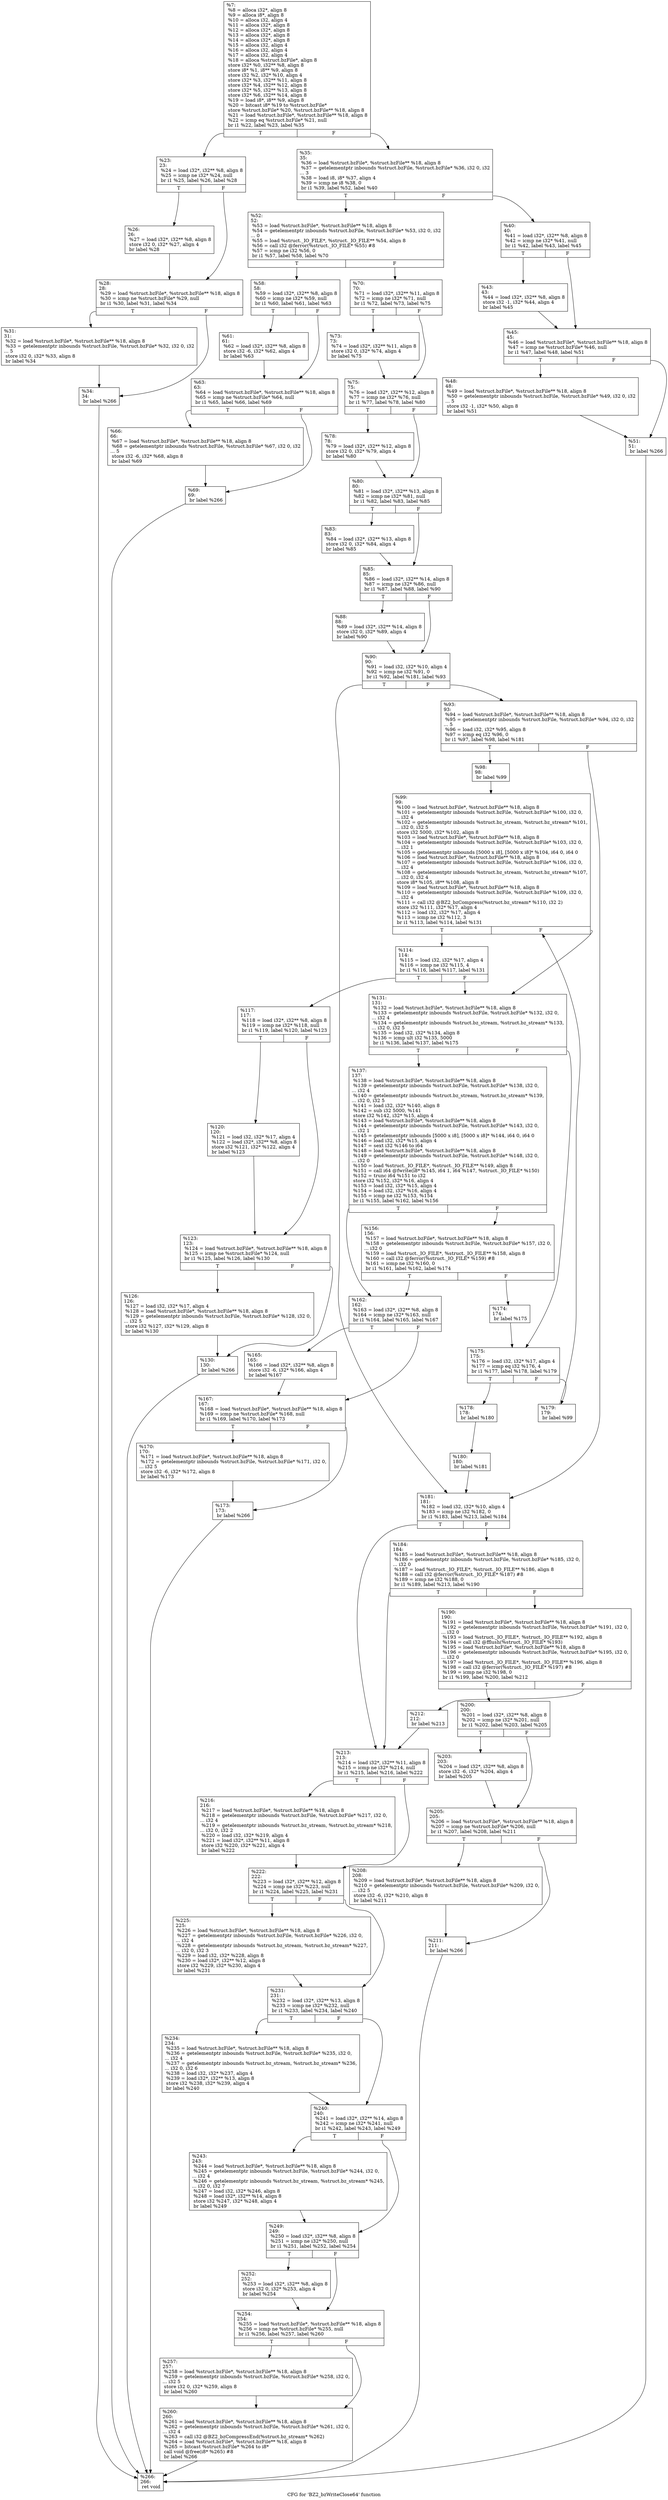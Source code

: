digraph "CFG for 'BZ2_bzWriteClose64' function" {
	label="CFG for 'BZ2_bzWriteClose64' function";

	Node0xc80130 [shape=record,label="{%7:\l  %8 = alloca i32*, align 8\l  %9 = alloca i8*, align 8\l  %10 = alloca i32, align 4\l  %11 = alloca i32*, align 8\l  %12 = alloca i32*, align 8\l  %13 = alloca i32*, align 8\l  %14 = alloca i32*, align 8\l  %15 = alloca i32, align 4\l  %16 = alloca i32, align 4\l  %17 = alloca i32, align 4\l  %18 = alloca %struct.bzFile*, align 8\l  store i32* %0, i32** %8, align 8\l  store i8* %1, i8** %9, align 8\l  store i32 %2, i32* %10, align 4\l  store i32* %3, i32** %11, align 8\l  store i32* %4, i32** %12, align 8\l  store i32* %5, i32** %13, align 8\l  store i32* %6, i32** %14, align 8\l  %19 = load i8*, i8** %9, align 8\l  %20 = bitcast i8* %19 to %struct.bzFile*\l  store %struct.bzFile* %20, %struct.bzFile** %18, align 8\l  %21 = load %struct.bzFile*, %struct.bzFile** %18, align 8\l  %22 = icmp eq %struct.bzFile* %21, null\l  br i1 %22, label %23, label %35\l|{<s0>T|<s1>F}}"];
	Node0xc80130:s0 -> Node0xc7ff70;
	Node0xc80130:s1 -> Node0xc80be0;
	Node0xc7ff70 [shape=record,label="{%23:\l23:                                               \l  %24 = load i32*, i32** %8, align 8\l  %25 = icmp ne i32* %24, null\l  br i1 %25, label %26, label %28\l|{<s0>T|<s1>F}}"];
	Node0xc7ff70:s0 -> Node0xc80d00;
	Node0xc7ff70:s1 -> Node0xc80d50;
	Node0xc80d00 [shape=record,label="{%26:\l26:                                               \l  %27 = load i32*, i32** %8, align 8\l  store i32 0, i32* %27, align 4\l  br label %28\l}"];
	Node0xc80d00 -> Node0xc80d50;
	Node0xc80d50 [shape=record,label="{%28:\l28:                                               \l  %29 = load %struct.bzFile*, %struct.bzFile** %18, align 8\l  %30 = icmp ne %struct.bzFile* %29, null\l  br i1 %30, label %31, label %34\l|{<s0>T|<s1>F}}"];
	Node0xc80d50:s0 -> Node0xc81040;
	Node0xc80d50:s1 -> Node0xc81090;
	Node0xc81040 [shape=record,label="{%31:\l31:                                               \l  %32 = load %struct.bzFile*, %struct.bzFile** %18, align 8\l  %33 = getelementptr inbounds %struct.bzFile, %struct.bzFile* %32, i32 0, i32\l... 5\l  store i32 0, i32* %33, align 8\l  br label %34\l}"];
	Node0xc81040 -> Node0xc81090;
	Node0xc81090 [shape=record,label="{%34:\l34:                                               \l  br label %266\l}"];
	Node0xc81090 -> Node0xc81350;
	Node0xc80be0 [shape=record,label="{%35:\l35:                                               \l  %36 = load %struct.bzFile*, %struct.bzFile** %18, align 8\l  %37 = getelementptr inbounds %struct.bzFile, %struct.bzFile* %36, i32 0, i32\l... 3\l  %38 = load i8, i8* %37, align 4\l  %39 = icmp ne i8 %38, 0\l  br i1 %39, label %52, label %40\l|{<s0>T|<s1>F}}"];
	Node0xc80be0:s0 -> Node0xc815d0;
	Node0xc80be0:s1 -> Node0xc81620;
	Node0xc81620 [shape=record,label="{%40:\l40:                                               \l  %41 = load i32*, i32** %8, align 8\l  %42 = icmp ne i32* %41, null\l  br i1 %42, label %43, label %45\l|{<s0>T|<s1>F}}"];
	Node0xc81620:s0 -> Node0xc817d0;
	Node0xc81620:s1 -> Node0xc81820;
	Node0xc817d0 [shape=record,label="{%43:\l43:                                               \l  %44 = load i32*, i32** %8, align 8\l  store i32 -1, i32* %44, align 4\l  br label %45\l}"];
	Node0xc817d0 -> Node0xc81820;
	Node0xc81820 [shape=record,label="{%45:\l45:                                               \l  %46 = load %struct.bzFile*, %struct.bzFile** %18, align 8\l  %47 = icmp ne %struct.bzFile* %46, null\l  br i1 %47, label %48, label %51\l|{<s0>T|<s1>F}}"];
	Node0xc81820:s0 -> Node0xc81b10;
	Node0xc81820:s1 -> Node0xc81b60;
	Node0xc81b10 [shape=record,label="{%48:\l48:                                               \l  %49 = load %struct.bzFile*, %struct.bzFile** %18, align 8\l  %50 = getelementptr inbounds %struct.bzFile, %struct.bzFile* %49, i32 0, i32\l... 5\l  store i32 -1, i32* %50, align 8\l  br label %51\l}"];
	Node0xc81b10 -> Node0xc81b60;
	Node0xc81b60 [shape=record,label="{%51:\l51:                                               \l  br label %266\l}"];
	Node0xc81b60 -> Node0xc81350;
	Node0xc815d0 [shape=record,label="{%52:\l52:                                               \l  %53 = load %struct.bzFile*, %struct.bzFile** %18, align 8\l  %54 = getelementptr inbounds %struct.bzFile, %struct.bzFile* %53, i32 0, i32\l... 0\l  %55 = load %struct._IO_FILE*, %struct._IO_FILE** %54, align 8\l  %56 = call i32 @ferror(%struct._IO_FILE* %55) #8\l  %57 = icmp ne i32 %56, 0\l  br i1 %57, label %58, label %70\l|{<s0>T|<s1>F}}"];
	Node0xc815d0:s0 -> Node0xc82120;
	Node0xc815d0:s1 -> Node0xc82170;
	Node0xc82120 [shape=record,label="{%58:\l58:                                               \l  %59 = load i32*, i32** %8, align 8\l  %60 = icmp ne i32* %59, null\l  br i1 %60, label %61, label %63\l|{<s0>T|<s1>F}}"];
	Node0xc82120:s0 -> Node0xc82320;
	Node0xc82120:s1 -> Node0xc82370;
	Node0xc82320 [shape=record,label="{%61:\l61:                                               \l  %62 = load i32*, i32** %8, align 8\l  store i32 -6, i32* %62, align 4\l  br label %63\l}"];
	Node0xc82320 -> Node0xc82370;
	Node0xc82370 [shape=record,label="{%63:\l63:                                               \l  %64 = load %struct.bzFile*, %struct.bzFile** %18, align 8\l  %65 = icmp ne %struct.bzFile* %64, null\l  br i1 %65, label %66, label %69\l|{<s0>T|<s1>F}}"];
	Node0xc82370:s0 -> Node0xc82660;
	Node0xc82370:s1 -> Node0xc826b0;
	Node0xc82660 [shape=record,label="{%66:\l66:                                               \l  %67 = load %struct.bzFile*, %struct.bzFile** %18, align 8\l  %68 = getelementptr inbounds %struct.bzFile, %struct.bzFile* %67, i32 0, i32\l... 5\l  store i32 -6, i32* %68, align 8\l  br label %69\l}"];
	Node0xc82660 -> Node0xc826b0;
	Node0xc826b0 [shape=record,label="{%69:\l69:                                               \l  br label %266\l}"];
	Node0xc826b0 -> Node0xc81350;
	Node0xc82170 [shape=record,label="{%70:\l70:                                               \l  %71 = load i32*, i32** %11, align 8\l  %72 = icmp ne i32* %71, null\l  br i1 %72, label %73, label %75\l|{<s0>T|<s1>F}}"];
	Node0xc82170:s0 -> Node0xc82aa0;
	Node0xc82170:s1 -> Node0xc82af0;
	Node0xc82aa0 [shape=record,label="{%73:\l73:                                               \l  %74 = load i32*, i32** %11, align 8\l  store i32 0, i32* %74, align 4\l  br label %75\l}"];
	Node0xc82aa0 -> Node0xc82af0;
	Node0xc82af0 [shape=record,label="{%75:\l75:                                               \l  %76 = load i32*, i32** %12, align 8\l  %77 = icmp ne i32* %76, null\l  br i1 %77, label %78, label %80\l|{<s0>T|<s1>F}}"];
	Node0xc82af0:s0 -> Node0xc82de0;
	Node0xc82af0:s1 -> Node0xc82e30;
	Node0xc82de0 [shape=record,label="{%78:\l78:                                               \l  %79 = load i32*, i32** %12, align 8\l  store i32 0, i32* %79, align 4\l  br label %80\l}"];
	Node0xc82de0 -> Node0xc82e30;
	Node0xc82e30 [shape=record,label="{%80:\l80:                                               \l  %81 = load i32*, i32** %13, align 8\l  %82 = icmp ne i32* %81, null\l  br i1 %82, label %83, label %85\l|{<s0>T|<s1>F}}"];
	Node0xc82e30:s0 -> Node0xc83120;
	Node0xc82e30:s1 -> Node0xc83170;
	Node0xc83120 [shape=record,label="{%83:\l83:                                               \l  %84 = load i32*, i32** %13, align 8\l  store i32 0, i32* %84, align 4\l  br label %85\l}"];
	Node0xc83120 -> Node0xc83170;
	Node0xc83170 [shape=record,label="{%85:\l85:                                               \l  %86 = load i32*, i32** %14, align 8\l  %87 = icmp ne i32* %86, null\l  br i1 %87, label %88, label %90\l|{<s0>T|<s1>F}}"];
	Node0xc83170:s0 -> Node0xc83460;
	Node0xc83170:s1 -> Node0xc834b0;
	Node0xc83460 [shape=record,label="{%88:\l88:                                               \l  %89 = load i32*, i32** %14, align 8\l  store i32 0, i32* %89, align 4\l  br label %90\l}"];
	Node0xc83460 -> Node0xc834b0;
	Node0xc834b0 [shape=record,label="{%90:\l90:                                               \l  %91 = load i32, i32* %10, align 4\l  %92 = icmp ne i32 %91, 0\l  br i1 %92, label %181, label %93\l|{<s0>T|<s1>F}}"];
	Node0xc834b0:s0 -> Node0xc837a0;
	Node0xc834b0:s1 -> Node0xc837f0;
	Node0xc837f0 [shape=record,label="{%93:\l93:                                               \l  %94 = load %struct.bzFile*, %struct.bzFile** %18, align 8\l  %95 = getelementptr inbounds %struct.bzFile, %struct.bzFile* %94, i32 0, i32\l... 5\l  %96 = load i32, i32* %95, align 8\l  %97 = icmp eq i32 %96, 0\l  br i1 %97, label %98, label %181\l|{<s0>T|<s1>F}}"];
	Node0xc837f0:s0 -> Node0xc83aa0;
	Node0xc837f0:s1 -> Node0xc837a0;
	Node0xc83aa0 [shape=record,label="{%98:\l98:                                               \l  br label %99\l}"];
	Node0xc83aa0 -> Node0xc83b80;
	Node0xc83b80 [shape=record,label="{%99:\l99:                                               \l  %100 = load %struct.bzFile*, %struct.bzFile** %18, align 8\l  %101 = getelementptr inbounds %struct.bzFile, %struct.bzFile* %100, i32 0,\l... i32 4\l  %102 = getelementptr inbounds %struct.bz_stream, %struct.bz_stream* %101,\l... i32 0, i32 5\l  store i32 5000, i32* %102, align 8\l  %103 = load %struct.bzFile*, %struct.bzFile** %18, align 8\l  %104 = getelementptr inbounds %struct.bzFile, %struct.bzFile* %103, i32 0,\l... i32 1\l  %105 = getelementptr inbounds [5000 x i8], [5000 x i8]* %104, i64 0, i64 0\l  %106 = load %struct.bzFile*, %struct.bzFile** %18, align 8\l  %107 = getelementptr inbounds %struct.bzFile, %struct.bzFile* %106, i32 0,\l... i32 4\l  %108 = getelementptr inbounds %struct.bz_stream, %struct.bz_stream* %107,\l... i32 0, i32 4\l  store i8* %105, i8** %108, align 8\l  %109 = load %struct.bzFile*, %struct.bzFile** %18, align 8\l  %110 = getelementptr inbounds %struct.bzFile, %struct.bzFile* %109, i32 0,\l... i32 4\l  %111 = call i32 @BZ2_bzCompress(%struct.bz_stream* %110, i32 2)\l  store i32 %111, i32* %17, align 4\l  %112 = load i32, i32* %17, align 4\l  %113 = icmp ne i32 %112, 3\l  br i1 %113, label %114, label %131\l|{<s0>T|<s1>F}}"];
	Node0xc83b80:s0 -> Node0xc84550;
	Node0xc83b80:s1 -> Node0xc845a0;
	Node0xc84550 [shape=record,label="{%114:\l114:                                              \l  %115 = load i32, i32* %17, align 4\l  %116 = icmp ne i32 %115, 4\l  br i1 %116, label %117, label %131\l|{<s0>T|<s1>F}}"];
	Node0xc84550:s0 -> Node0xc84750;
	Node0xc84550:s1 -> Node0xc845a0;
	Node0xc84750 [shape=record,label="{%117:\l117:                                              \l  %118 = load i32*, i32** %8, align 8\l  %119 = icmp ne i32* %118, null\l  br i1 %119, label %120, label %123\l|{<s0>T|<s1>F}}"];
	Node0xc84750:s0 -> Node0xc84900;
	Node0xc84750:s1 -> Node0xc84950;
	Node0xc84900 [shape=record,label="{%120:\l120:                                              \l  %121 = load i32, i32* %17, align 4\l  %122 = load i32*, i32** %8, align 8\l  store i32 %121, i32* %122, align 4\l  br label %123\l}"];
	Node0xc84900 -> Node0xc84950;
	Node0xc84950 [shape=record,label="{%123:\l123:                                              \l  %124 = load %struct.bzFile*, %struct.bzFile** %18, align 8\l  %125 = icmp ne %struct.bzFile* %124, null\l  br i1 %125, label %126, label %130\l|{<s0>T|<s1>F}}"];
	Node0xc84950:s0 -> Node0xc84ce0;
	Node0xc84950:s1 -> Node0xc84d30;
	Node0xc84ce0 [shape=record,label="{%126:\l126:                                              \l  %127 = load i32, i32* %17, align 4\l  %128 = load %struct.bzFile*, %struct.bzFile** %18, align 8\l  %129 = getelementptr inbounds %struct.bzFile, %struct.bzFile* %128, i32 0,\l... i32 5\l  store i32 %127, i32* %129, align 8\l  br label %130\l}"];
	Node0xc84ce0 -> Node0xc84d30;
	Node0xc84d30 [shape=record,label="{%130:\l130:                                              \l  br label %266\l}"];
	Node0xc84d30 -> Node0xc81350;
	Node0xc845a0 [shape=record,label="{%131:\l131:                                              \l  %132 = load %struct.bzFile*, %struct.bzFile** %18, align 8\l  %133 = getelementptr inbounds %struct.bzFile, %struct.bzFile* %132, i32 0,\l... i32 4\l  %134 = getelementptr inbounds %struct.bz_stream, %struct.bz_stream* %133,\l... i32 0, i32 5\l  %135 = load i32, i32* %134, align 8\l  %136 = icmp ult i32 %135, 5000\l  br i1 %136, label %137, label %175\l|{<s0>T|<s1>F}}"];
	Node0xc845a0:s0 -> Node0xc85b30;
	Node0xc845a0:s1 -> Node0xc85b80;
	Node0xc85b30 [shape=record,label="{%137:\l137:                                              \l  %138 = load %struct.bzFile*, %struct.bzFile** %18, align 8\l  %139 = getelementptr inbounds %struct.bzFile, %struct.bzFile* %138, i32 0,\l... i32 4\l  %140 = getelementptr inbounds %struct.bz_stream, %struct.bz_stream* %139,\l... i32 0, i32 5\l  %141 = load i32, i32* %140, align 8\l  %142 = sub i32 5000, %141\l  store i32 %142, i32* %15, align 4\l  %143 = load %struct.bzFile*, %struct.bzFile** %18, align 8\l  %144 = getelementptr inbounds %struct.bzFile, %struct.bzFile* %143, i32 0,\l... i32 1\l  %145 = getelementptr inbounds [5000 x i8], [5000 x i8]* %144, i64 0, i64 0\l  %146 = load i32, i32* %15, align 4\l  %147 = sext i32 %146 to i64\l  %148 = load %struct.bzFile*, %struct.bzFile** %18, align 8\l  %149 = getelementptr inbounds %struct.bzFile, %struct.bzFile* %148, i32 0,\l... i32 0\l  %150 = load %struct._IO_FILE*, %struct._IO_FILE** %149, align 8\l  %151 = call i64 @fwrite(i8* %145, i64 1, i64 %147, %struct._IO_FILE* %150)\l  %152 = trunc i64 %151 to i32\l  store i32 %152, i32* %16, align 4\l  %153 = load i32, i32* %15, align 4\l  %154 = load i32, i32* %16, align 4\l  %155 = icmp ne i32 %153, %154\l  br i1 %155, label %162, label %156\l|{<s0>T|<s1>F}}"];
	Node0xc85b30:s0 -> Node0xc86640;
	Node0xc85b30:s1 -> Node0xc86690;
	Node0xc86690 [shape=record,label="{%156:\l156:                                              \l  %157 = load %struct.bzFile*, %struct.bzFile** %18, align 8\l  %158 = getelementptr inbounds %struct.bzFile, %struct.bzFile* %157, i32 0,\l... i32 0\l  %159 = load %struct._IO_FILE*, %struct._IO_FILE** %158, align 8\l  %160 = call i32 @ferror(%struct._IO_FILE* %159) #8\l  %161 = icmp ne i32 %160, 0\l  br i1 %161, label %162, label %174\l|{<s0>T|<s1>F}}"];
	Node0xc86690:s0 -> Node0xc86640;
	Node0xc86690:s1 -> Node0xc86a10;
	Node0xc86640 [shape=record,label="{%162:\l162:                                              \l  %163 = load i32*, i32** %8, align 8\l  %164 = icmp ne i32* %163, null\l  br i1 %164, label %165, label %167\l|{<s0>T|<s1>F}}"];
	Node0xc86640:s0 -> Node0xc86bc0;
	Node0xc86640:s1 -> Node0xc86c10;
	Node0xc86bc0 [shape=record,label="{%165:\l165:                                              \l  %166 = load i32*, i32** %8, align 8\l  store i32 -6, i32* %166, align 4\l  br label %167\l}"];
	Node0xc86bc0 -> Node0xc86c10;
	Node0xc86c10 [shape=record,label="{%167:\l167:                                              \l  %168 = load %struct.bzFile*, %struct.bzFile** %18, align 8\l  %169 = icmp ne %struct.bzFile* %168, null\l  br i1 %169, label %170, label %173\l|{<s0>T|<s1>F}}"];
	Node0xc86c10:s0 -> Node0xc86f40;
	Node0xc86c10:s1 -> Node0xc86f90;
	Node0xc86f40 [shape=record,label="{%170:\l170:                                              \l  %171 = load %struct.bzFile*, %struct.bzFile** %18, align 8\l  %172 = getelementptr inbounds %struct.bzFile, %struct.bzFile* %171, i32 0,\l... i32 5\l  store i32 -6, i32* %172, align 8\l  br label %173\l}"];
	Node0xc86f40 -> Node0xc86f90;
	Node0xc86f90 [shape=record,label="{%173:\l173:                                              \l  br label %266\l}"];
	Node0xc86f90 -> Node0xc81350;
	Node0xc86a10 [shape=record,label="{%174:\l174:                                              \l  br label %175\l}"];
	Node0xc86a10 -> Node0xc85b80;
	Node0xc85b80 [shape=record,label="{%175:\l175:                                              \l  %176 = load i32, i32* %17, align 4\l  %177 = icmp eq i32 %176, 4\l  br i1 %177, label %178, label %179\l|{<s0>T|<s1>F}}"];
	Node0xc85b80:s0 -> Node0xc873e0;
	Node0xc85b80:s1 -> Node0xc87430;
	Node0xc873e0 [shape=record,label="{%178:\l178:                                              \l  br label %180\l}"];
	Node0xc873e0 -> Node0xc87510;
	Node0xc87430 [shape=record,label="{%179:\l179:                                              \l  br label %99\l}"];
	Node0xc87430 -> Node0xc83b80;
	Node0xc87510 [shape=record,label="{%180:\l180:                                              \l  br label %181\l}"];
	Node0xc87510 -> Node0xc837a0;
	Node0xc837a0 [shape=record,label="{%181:\l181:                                              \l  %182 = load i32, i32* %10, align 4\l  %183 = icmp ne i32 %182, 0\l  br i1 %183, label %213, label %184\l|{<s0>T|<s1>F}}"];
	Node0xc837a0:s0 -> Node0xc87750;
	Node0xc837a0:s1 -> Node0xc877a0;
	Node0xc877a0 [shape=record,label="{%184:\l184:                                              \l  %185 = load %struct.bzFile*, %struct.bzFile** %18, align 8\l  %186 = getelementptr inbounds %struct.bzFile, %struct.bzFile* %185, i32 0,\l... i32 0\l  %187 = load %struct._IO_FILE*, %struct._IO_FILE** %186, align 8\l  %188 = call i32 @ferror(%struct._IO_FILE* %187) #8\l  %189 = icmp ne i32 %188, 0\l  br i1 %189, label %213, label %190\l|{<s0>T|<s1>F}}"];
	Node0xc877a0:s0 -> Node0xc87750;
	Node0xc877a0:s1 -> Node0xc87b40;
	Node0xc87b40 [shape=record,label="{%190:\l190:                                              \l  %191 = load %struct.bzFile*, %struct.bzFile** %18, align 8\l  %192 = getelementptr inbounds %struct.bzFile, %struct.bzFile* %191, i32 0,\l... i32 0\l  %193 = load %struct._IO_FILE*, %struct._IO_FILE** %192, align 8\l  %194 = call i32 @fflush(%struct._IO_FILE* %193)\l  %195 = load %struct.bzFile*, %struct.bzFile** %18, align 8\l  %196 = getelementptr inbounds %struct.bzFile, %struct.bzFile* %195, i32 0,\l... i32 0\l  %197 = load %struct._IO_FILE*, %struct._IO_FILE** %196, align 8\l  %198 = call i32 @ferror(%struct._IO_FILE* %197) #8\l  %199 = icmp ne i32 %198, 0\l  br i1 %199, label %200, label %212\l|{<s0>T|<s1>F}}"];
	Node0xc87b40:s0 -> Node0xc88220;
	Node0xc87b40:s1 -> Node0xc88270;
	Node0xc88220 [shape=record,label="{%200:\l200:                                              \l  %201 = load i32*, i32** %8, align 8\l  %202 = icmp ne i32* %201, null\l  br i1 %202, label %203, label %205\l|{<s0>T|<s1>F}}"];
	Node0xc88220:s0 -> Node0xc88420;
	Node0xc88220:s1 -> Node0xc88470;
	Node0xc88420 [shape=record,label="{%203:\l203:                                              \l  %204 = load i32*, i32** %8, align 8\l  store i32 -6, i32* %204, align 4\l  br label %205\l}"];
	Node0xc88420 -> Node0xc88470;
	Node0xc88470 [shape=record,label="{%205:\l205:                                              \l  %206 = load %struct.bzFile*, %struct.bzFile** %18, align 8\l  %207 = icmp ne %struct.bzFile* %206, null\l  br i1 %207, label %208, label %211\l|{<s0>T|<s1>F}}"];
	Node0xc88470:s0 -> Node0xc88760;
	Node0xc88470:s1 -> Node0xc887b0;
	Node0xc88760 [shape=record,label="{%208:\l208:                                              \l  %209 = load %struct.bzFile*, %struct.bzFile** %18, align 8\l  %210 = getelementptr inbounds %struct.bzFile, %struct.bzFile* %209, i32 0,\l... i32 5\l  store i32 -6, i32* %210, align 8\l  br label %211\l}"];
	Node0xc88760 -> Node0xc887b0;
	Node0xc887b0 [shape=record,label="{%211:\l211:                                              \l  br label %266\l}"];
	Node0xc887b0 -> Node0xc81350;
	Node0xc88270 [shape=record,label="{%212:\l212:                                              \l  br label %213\l}"];
	Node0xc88270 -> Node0xc87750;
	Node0xc87750 [shape=record,label="{%213:\l213:                                              \l  %214 = load i32*, i32** %11, align 8\l  %215 = icmp ne i32* %214, null\l  br i1 %215, label %216, label %222\l|{<s0>T|<s1>F}}"];
	Node0xc87750:s0 -> Node0xc88c00;
	Node0xc87750:s1 -> Node0xc88c50;
	Node0xc88c00 [shape=record,label="{%216:\l216:                                              \l  %217 = load %struct.bzFile*, %struct.bzFile** %18, align 8\l  %218 = getelementptr inbounds %struct.bzFile, %struct.bzFile* %217, i32 0,\l... i32 4\l  %219 = getelementptr inbounds %struct.bz_stream, %struct.bz_stream* %218,\l... i32 0, i32 2\l  %220 = load i32, i32* %219, align 4\l  %221 = load i32*, i32** %11, align 8\l  store i32 %220, i32* %221, align 4\l  br label %222\l}"];
	Node0xc88c00 -> Node0xc88c50;
	Node0xc88c50 [shape=record,label="{%222:\l222:                                              \l  %223 = load i32*, i32** %12, align 8\l  %224 = icmp ne i32* %223, null\l  br i1 %224, label %225, label %231\l|{<s0>T|<s1>F}}"];
	Node0xc88c50:s0 -> Node0xc89140;
	Node0xc88c50:s1 -> Node0xc89190;
	Node0xc89140 [shape=record,label="{%225:\l225:                                              \l  %226 = load %struct.bzFile*, %struct.bzFile** %18, align 8\l  %227 = getelementptr inbounds %struct.bzFile, %struct.bzFile* %226, i32 0,\l... i32 4\l  %228 = getelementptr inbounds %struct.bz_stream, %struct.bz_stream* %227,\l... i32 0, i32 3\l  %229 = load i32, i32* %228, align 8\l  %230 = load i32*, i32** %12, align 8\l  store i32 %229, i32* %230, align 4\l  br label %231\l}"];
	Node0xc89140 -> Node0xc89190;
	Node0xc89190 [shape=record,label="{%231:\l231:                                              \l  %232 = load i32*, i32** %13, align 8\l  %233 = icmp ne i32* %232, null\l  br i1 %233, label %234, label %240\l|{<s0>T|<s1>F}}"];
	Node0xc89190:s0 -> Node0xc89680;
	Node0xc89190:s1 -> Node0xc896d0;
	Node0xc89680 [shape=record,label="{%234:\l234:                                              \l  %235 = load %struct.bzFile*, %struct.bzFile** %18, align 8\l  %236 = getelementptr inbounds %struct.bzFile, %struct.bzFile* %235, i32 0,\l... i32 4\l  %237 = getelementptr inbounds %struct.bz_stream, %struct.bz_stream* %236,\l... i32 0, i32 6\l  %238 = load i32, i32* %237, align 4\l  %239 = load i32*, i32** %13, align 8\l  store i32 %238, i32* %239, align 4\l  br label %240\l}"];
	Node0xc89680 -> Node0xc896d0;
	Node0xc896d0 [shape=record,label="{%240:\l240:                                              \l  %241 = load i32*, i32** %14, align 8\l  %242 = icmp ne i32* %241, null\l  br i1 %242, label %243, label %249\l|{<s0>T|<s1>F}}"];
	Node0xc896d0:s0 -> Node0xc89bc0;
	Node0xc896d0:s1 -> Node0xc89c10;
	Node0xc89bc0 [shape=record,label="{%243:\l243:                                              \l  %244 = load %struct.bzFile*, %struct.bzFile** %18, align 8\l  %245 = getelementptr inbounds %struct.bzFile, %struct.bzFile* %244, i32 0,\l... i32 4\l  %246 = getelementptr inbounds %struct.bz_stream, %struct.bz_stream* %245,\l... i32 0, i32 7\l  %247 = load i32, i32* %246, align 8\l  %248 = load i32*, i32** %14, align 8\l  store i32 %247, i32* %248, align 4\l  br label %249\l}"];
	Node0xc89bc0 -> Node0xc89c10;
	Node0xc89c10 [shape=record,label="{%249:\l249:                                              \l  %250 = load i32*, i32** %8, align 8\l  %251 = icmp ne i32* %250, null\l  br i1 %251, label %252, label %254\l|{<s0>T|<s1>F}}"];
	Node0xc89c10:s0 -> Node0xc8a100;
	Node0xc89c10:s1 -> Node0xc8a150;
	Node0xc8a100 [shape=record,label="{%252:\l252:                                              \l  %253 = load i32*, i32** %8, align 8\l  store i32 0, i32* %253, align 4\l  br label %254\l}"];
	Node0xc8a100 -> Node0xc8a150;
	Node0xc8a150 [shape=record,label="{%254:\l254:                                              \l  %255 = load %struct.bzFile*, %struct.bzFile** %18, align 8\l  %256 = icmp ne %struct.bzFile* %255, null\l  br i1 %256, label %257, label %260\l|{<s0>T|<s1>F}}"];
	Node0xc8a150:s0 -> Node0xc84ed0;
	Node0xc8a150:s1 -> Node0xc84f20;
	Node0xc84ed0 [shape=record,label="{%257:\l257:                                              \l  %258 = load %struct.bzFile*, %struct.bzFile** %18, align 8\l  %259 = getelementptr inbounds %struct.bzFile, %struct.bzFile* %258, i32 0,\l... i32 5\l  store i32 0, i32* %259, align 8\l  br label %260\l}"];
	Node0xc84ed0 -> Node0xc84f20;
	Node0xc84f20 [shape=record,label="{%260:\l260:                                              \l  %261 = load %struct.bzFile*, %struct.bzFile** %18, align 8\l  %262 = getelementptr inbounds %struct.bzFile, %struct.bzFile* %261, i32 0,\l... i32 4\l  %263 = call i32 @BZ2_bzCompressEnd(%struct.bz_stream* %262)\l  %264 = load %struct.bzFile*, %struct.bzFile** %18, align 8\l  %265 = bitcast %struct.bzFile* %264 to i8*\l  call void @free(i8* %265) #8\l  br label %266\l}"];
	Node0xc84f20 -> Node0xc81350;
	Node0xc81350 [shape=record,label="{%266:\l266:                                              \l  ret void\l}"];
}
